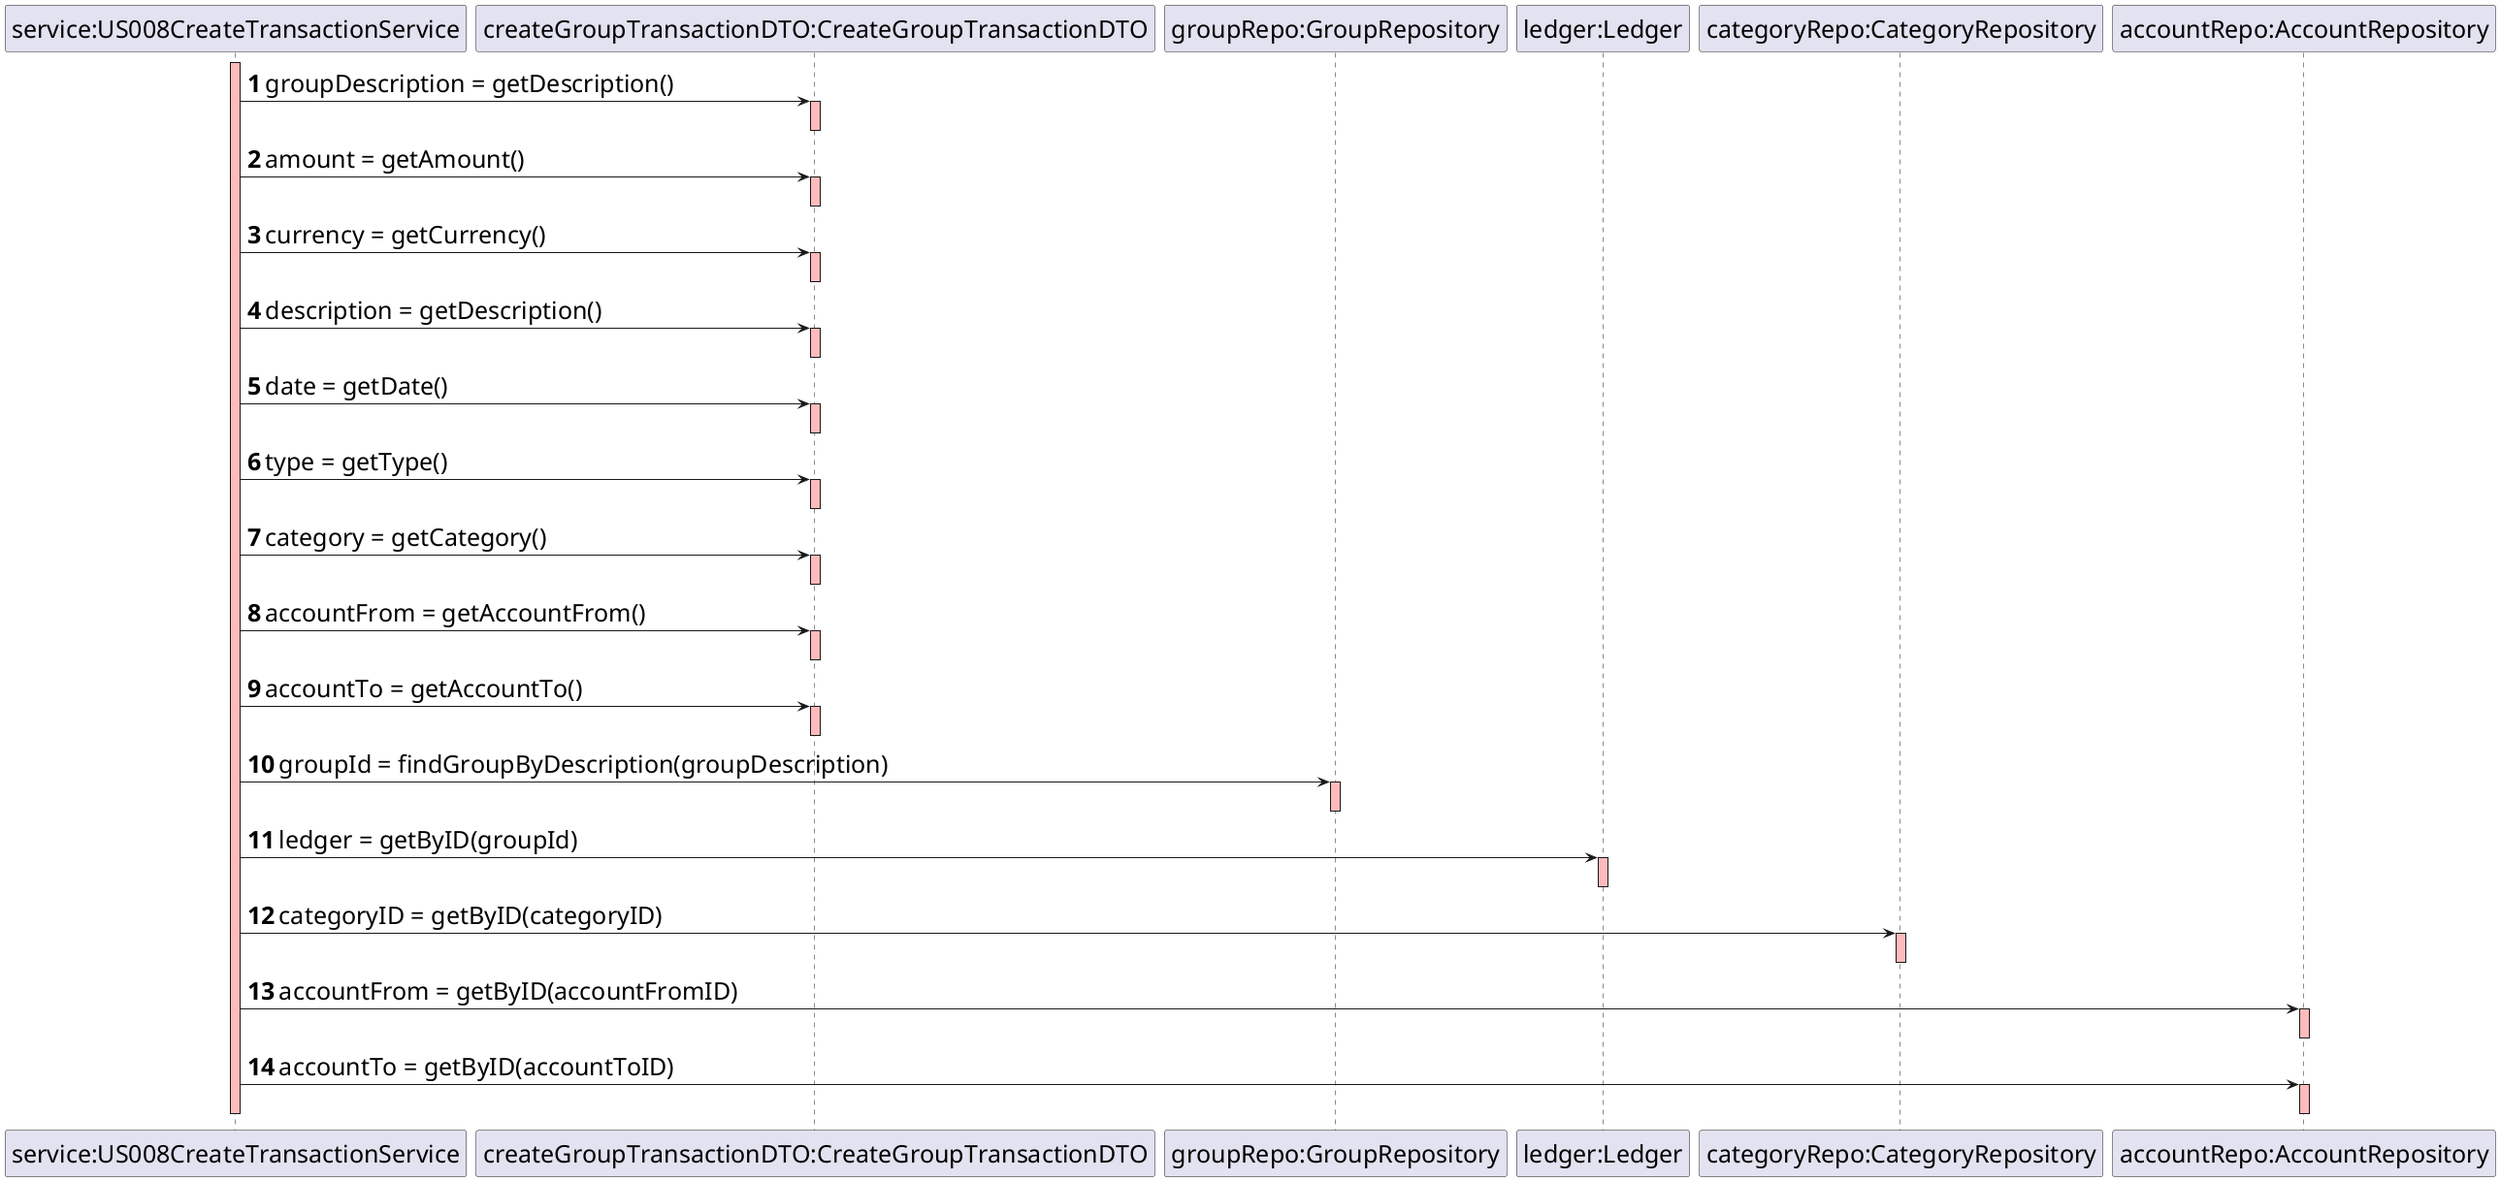 @startuml
skinparam DefaultFontSize 25

autonumber 1
activate "service:US008CreateTransactionService" #FFBBBB
"service:US008CreateTransactionService" -> "createGroupTransactionDTO:CreateGroupTransactionDTO" : groupDescription = getDescription()
activate "createGroupTransactionDTO:CreateGroupTransactionDTO"  #FFBBBB
deactivate "createGroupTransactionDTO:CreateGroupTransactionDTO"

"service:US008CreateTransactionService" -> "createGroupTransactionDTO:CreateGroupTransactionDTO" : amount = getAmount()
activate "createGroupTransactionDTO:CreateGroupTransactionDTO"  #FFBBBB
deactivate "createGroupTransactionDTO:CreateGroupTransactionDTO"

"service:US008CreateTransactionService" -> "createGroupTransactionDTO:CreateGroupTransactionDTO" : currency = getCurrency()
activate "createGroupTransactionDTO:CreateGroupTransactionDTO"  #FFBBBB
deactivate "createGroupTransactionDTO:CreateGroupTransactionDTO"

"service:US008CreateTransactionService" -> "createGroupTransactionDTO:CreateGroupTransactionDTO" : description = getDescription()
activate "createGroupTransactionDTO:CreateGroupTransactionDTO"  #FFBBBB
deactivate "createGroupTransactionDTO:CreateGroupTransactionDTO"

"service:US008CreateTransactionService" -> "createGroupTransactionDTO:CreateGroupTransactionDTO" : date = getDate()
activate "createGroupTransactionDTO:CreateGroupTransactionDTO"  #FFBBBB
deactivate "createGroupTransactionDTO:CreateGroupTransactionDTO"

"service:US008CreateTransactionService" -> "createGroupTransactionDTO:CreateGroupTransactionDTO" : type = getType()
activate "createGroupTransactionDTO:CreateGroupTransactionDTO"  #FFBBBB
deactivate "createGroupTransactionDTO:CreateGroupTransactionDTO"

"service:US008CreateTransactionService" -> "createGroupTransactionDTO:CreateGroupTransactionDTO" : category = getCategory()
activate "createGroupTransactionDTO:CreateGroupTransactionDTO"  #FFBBBB
deactivate "createGroupTransactionDTO:CreateGroupTransactionDTO"

"service:US008CreateTransactionService" -> "createGroupTransactionDTO:CreateGroupTransactionDTO" : accountFrom = getAccountFrom()
activate "createGroupTransactionDTO:CreateGroupTransactionDTO"  #FFBBBB
deactivate "createGroupTransactionDTO:CreateGroupTransactionDTO"

"service:US008CreateTransactionService" -> "createGroupTransactionDTO:CreateGroupTransactionDTO" : accountTo = getAccountTo()
activate "createGroupTransactionDTO:CreateGroupTransactionDTO"  #FFBBBB
deactivate "createGroupTransactionDTO:CreateGroupTransactionDTO"

"service:US008CreateTransactionService" -> "groupRepo:GroupRepository" : groupId = findGroupByDescription(groupDescription)
activate "groupRepo:GroupRepository" #FFBBBB
deactivate "groupRepo:GroupRepository"

"service:US008CreateTransactionService" -> "ledger:Ledger" : ledger = getByID(groupId)
activate "ledger:Ledger" #FFBBBB
deactivate "ledger:Ledger"

"service:US008CreateTransactionService" -> "categoryRepo:CategoryRepository" : categoryID = getByID(categoryID)
activate "categoryRepo:CategoryRepository" #FFBBBB
deactivate "categoryRepo:CategoryRepository"

"service:US008CreateTransactionService" -> "accountRepo:AccountRepository" : accountFrom = getByID(accountFromID)
activate "accountRepo:AccountRepository" #FFBBBB
deactivate "accountRepo:AccountRepository"

"service:US008CreateTransactionService" -> "accountRepo:AccountRepository" : accountTo = getByID(accountToID)
activate "accountRepo:AccountRepository" #FFBBBB
deactivate "accountRepo:AccountRepository"
deactivate "service:US008CreateTransactionService" #FFBBBB

@enduml